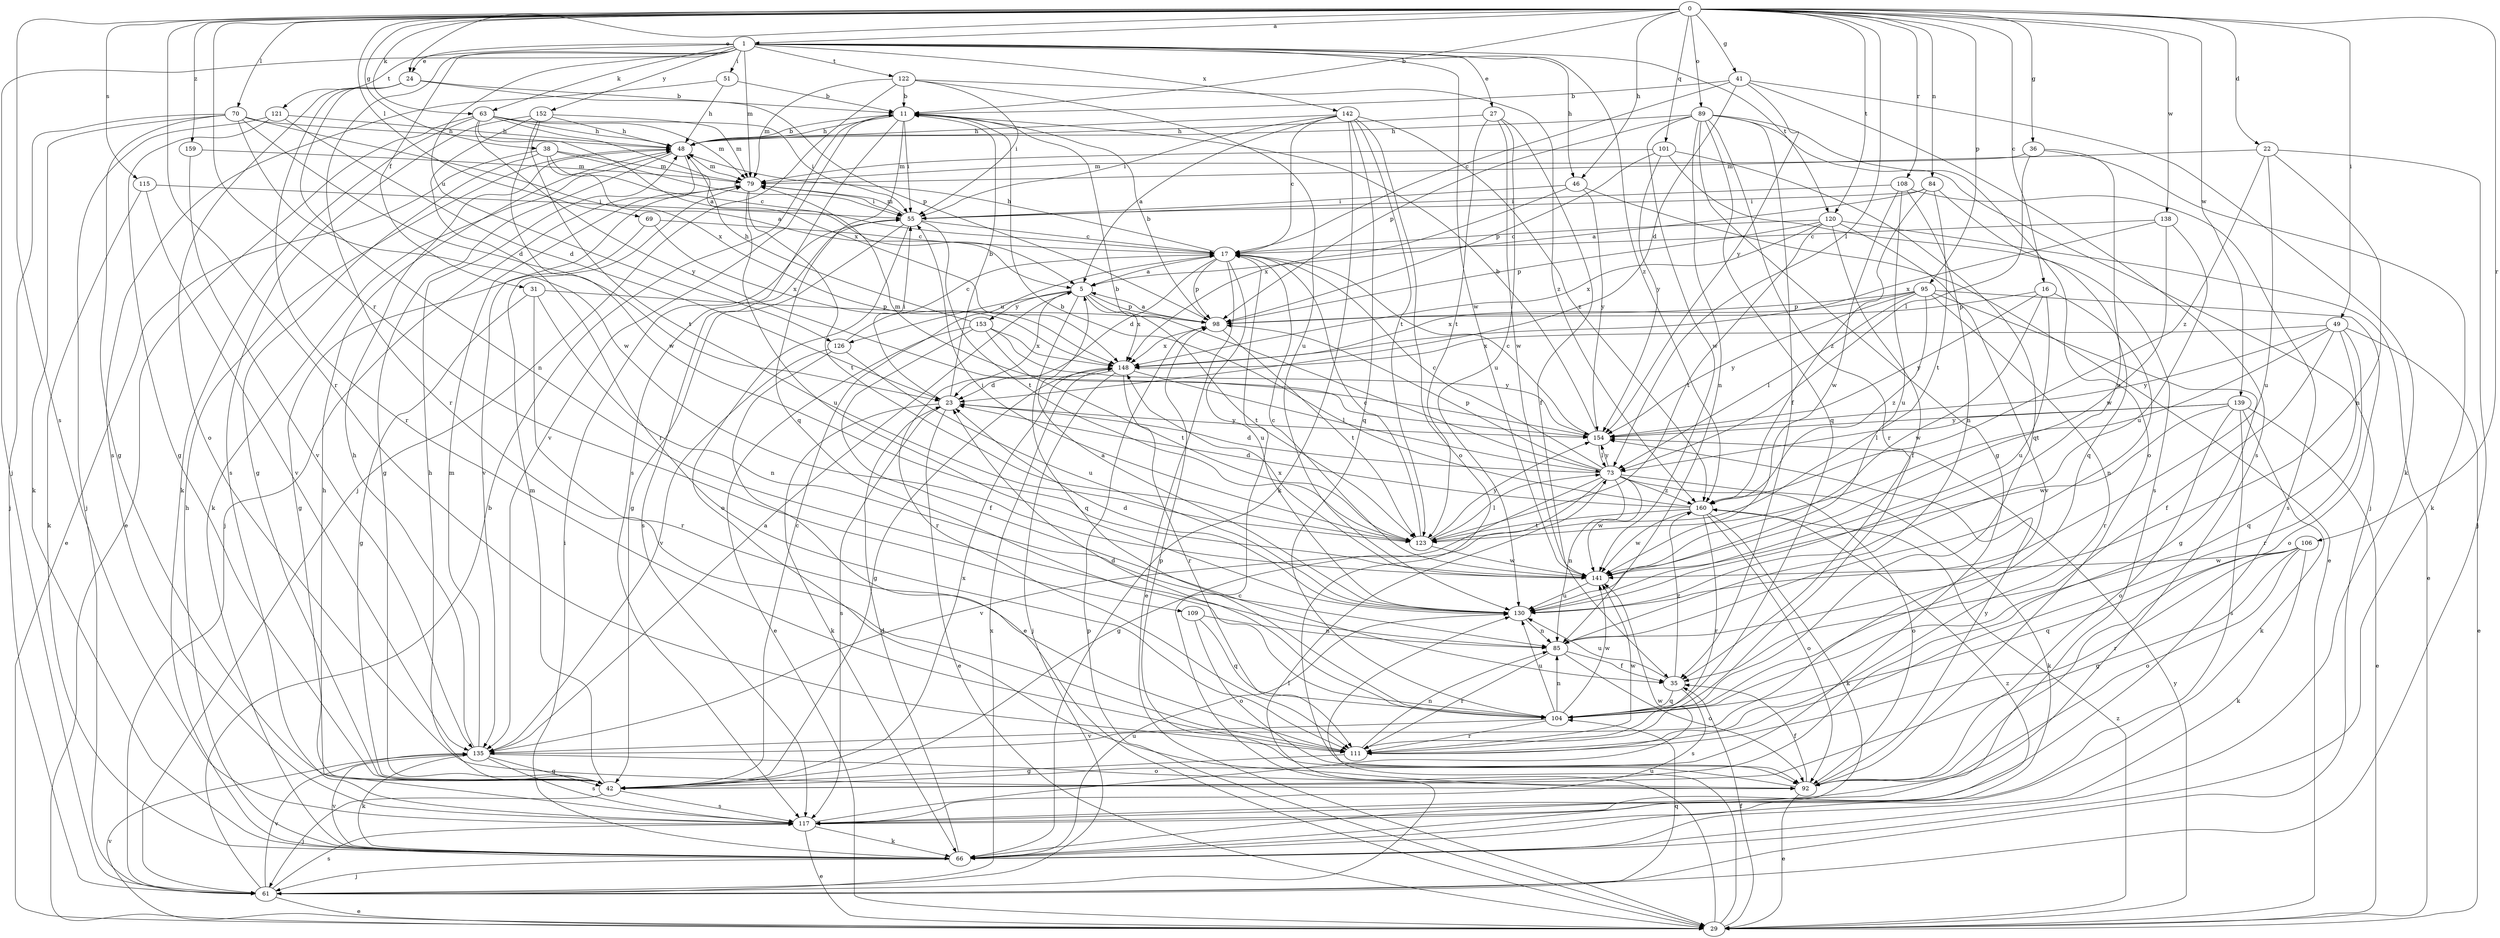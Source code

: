 strict digraph  {
0;
1;
5;
11;
16;
17;
22;
23;
24;
27;
29;
31;
35;
36;
38;
41;
42;
46;
48;
49;
51;
55;
61;
63;
66;
69;
70;
73;
79;
84;
85;
89;
92;
95;
98;
101;
104;
106;
108;
109;
111;
115;
117;
120;
121;
122;
123;
126;
130;
135;
138;
139;
141;
142;
148;
152;
153;
154;
159;
160;
0 -> 1  [label=a];
0 -> 11  [label=b];
0 -> 16  [label=c];
0 -> 22  [label=d];
0 -> 24  [label=e];
0 -> 36  [label=g];
0 -> 38  [label=g];
0 -> 41  [label=g];
0 -> 46  [label=h];
0 -> 49  [label=i];
0 -> 63  [label=k];
0 -> 69  [label=l];
0 -> 70  [label=l];
0 -> 73  [label=l];
0 -> 84  [label=n];
0 -> 89  [label=o];
0 -> 95  [label=p];
0 -> 101  [label=q];
0 -> 106  [label=r];
0 -> 108  [label=r];
0 -> 109  [label=r];
0 -> 111  [label=r];
0 -> 115  [label=s];
0 -> 117  [label=s];
0 -> 120  [label=t];
0 -> 138  [label=w];
0 -> 139  [label=w];
0 -> 159  [label=z];
1 -> 24  [label=e];
1 -> 27  [label=e];
1 -> 31  [label=f];
1 -> 46  [label=h];
1 -> 51  [label=i];
1 -> 61  [label=j];
1 -> 63  [label=k];
1 -> 79  [label=m];
1 -> 111  [label=r];
1 -> 120  [label=t];
1 -> 121  [label=t];
1 -> 122  [label=t];
1 -> 126  [label=u];
1 -> 141  [label=w];
1 -> 142  [label=x];
1 -> 152  [label=y];
1 -> 160  [label=z];
5 -> 98  [label=p];
5 -> 104  [label=q];
5 -> 111  [label=r];
5 -> 123  [label=t];
5 -> 126  [label=u];
5 -> 148  [label=x];
5 -> 153  [label=y];
11 -> 48  [label=h];
11 -> 55  [label=i];
11 -> 104  [label=q];
11 -> 117  [label=s];
11 -> 135  [label=v];
16 -> 85  [label=n];
16 -> 98  [label=p];
16 -> 130  [label=u];
16 -> 141  [label=w];
16 -> 154  [label=y];
17 -> 5  [label=a];
17 -> 23  [label=d];
17 -> 29  [label=e];
17 -> 48  [label=h];
17 -> 98  [label=p];
17 -> 130  [label=u];
22 -> 61  [label=j];
22 -> 79  [label=m];
22 -> 85  [label=n];
22 -> 130  [label=u];
22 -> 160  [label=z];
23 -> 11  [label=b];
23 -> 29  [label=e];
23 -> 55  [label=i];
23 -> 66  [label=k];
23 -> 117  [label=s];
23 -> 154  [label=y];
24 -> 11  [label=b];
24 -> 85  [label=n];
24 -> 92  [label=o];
24 -> 98  [label=p];
24 -> 111  [label=r];
27 -> 35  [label=f];
27 -> 48  [label=h];
27 -> 123  [label=t];
27 -> 130  [label=u];
27 -> 141  [label=w];
29 -> 17  [label=c];
29 -> 35  [label=f];
29 -> 98  [label=p];
29 -> 130  [label=u];
29 -> 135  [label=v];
29 -> 154  [label=y];
29 -> 160  [label=z];
31 -> 42  [label=g];
31 -> 85  [label=n];
31 -> 98  [label=p];
31 -> 111  [label=r];
35 -> 104  [label=q];
35 -> 117  [label=s];
35 -> 130  [label=u];
35 -> 160  [label=z];
36 -> 66  [label=k];
36 -> 73  [label=l];
36 -> 79  [label=m];
36 -> 130  [label=u];
38 -> 5  [label=a];
38 -> 17  [label=c];
38 -> 29  [label=e];
38 -> 42  [label=g];
38 -> 55  [label=i];
38 -> 79  [label=m];
41 -> 11  [label=b];
41 -> 17  [label=c];
41 -> 23  [label=d];
41 -> 66  [label=k];
41 -> 117  [label=s];
41 -> 154  [label=y];
42 -> 17  [label=c];
42 -> 48  [label=h];
42 -> 61  [label=j];
42 -> 79  [label=m];
42 -> 117  [label=s];
42 -> 148  [label=x];
46 -> 29  [label=e];
46 -> 55  [label=i];
46 -> 148  [label=x];
46 -> 154  [label=y];
48 -> 11  [label=b];
48 -> 42  [label=g];
48 -> 61  [label=j];
48 -> 66  [label=k];
48 -> 79  [label=m];
49 -> 29  [label=e];
49 -> 35  [label=f];
49 -> 104  [label=q];
49 -> 111  [label=r];
49 -> 123  [label=t];
49 -> 148  [label=x];
49 -> 154  [label=y];
51 -> 11  [label=b];
51 -> 48  [label=h];
51 -> 117  [label=s];
55 -> 17  [label=c];
55 -> 42  [label=g];
55 -> 79  [label=m];
55 -> 92  [label=o];
55 -> 117  [label=s];
55 -> 123  [label=t];
61 -> 11  [label=b];
61 -> 29  [label=e];
61 -> 73  [label=l];
61 -> 104  [label=q];
61 -> 117  [label=s];
61 -> 135  [label=v];
61 -> 148  [label=x];
63 -> 5  [label=a];
63 -> 29  [label=e];
63 -> 48  [label=h];
63 -> 55  [label=i];
63 -> 66  [label=k];
63 -> 79  [label=m];
63 -> 148  [label=x];
63 -> 154  [label=y];
66 -> 23  [label=d];
66 -> 48  [label=h];
66 -> 55  [label=i];
66 -> 61  [label=j];
66 -> 130  [label=u];
66 -> 135  [label=v];
66 -> 160  [label=z];
69 -> 17  [label=c];
69 -> 42  [label=g];
69 -> 148  [label=x];
70 -> 23  [label=d];
70 -> 42  [label=g];
70 -> 48  [label=h];
70 -> 61  [label=j];
70 -> 66  [label=k];
70 -> 141  [label=w];
70 -> 148  [label=x];
73 -> 11  [label=b];
73 -> 17  [label=c];
73 -> 23  [label=d];
73 -> 42  [label=g];
73 -> 66  [label=k];
73 -> 85  [label=n];
73 -> 92  [label=o];
73 -> 98  [label=p];
73 -> 135  [label=v];
73 -> 141  [label=w];
73 -> 154  [label=y];
73 -> 160  [label=z];
79 -> 55  [label=i];
79 -> 123  [label=t];
79 -> 130  [label=u];
79 -> 135  [label=v];
84 -> 5  [label=a];
84 -> 55  [label=i];
84 -> 104  [label=q];
84 -> 123  [label=t];
84 -> 160  [label=z];
85 -> 35  [label=f];
85 -> 92  [label=o];
85 -> 111  [label=r];
89 -> 35  [label=f];
89 -> 42  [label=g];
89 -> 48  [label=h];
89 -> 61  [label=j];
89 -> 85  [label=n];
89 -> 92  [label=o];
89 -> 98  [label=p];
89 -> 104  [label=q];
89 -> 111  [label=r];
89 -> 141  [label=w];
92 -> 29  [label=e];
92 -> 35  [label=f];
92 -> 98  [label=p];
92 -> 154  [label=y];
95 -> 42  [label=g];
95 -> 73  [label=l];
95 -> 92  [label=o];
95 -> 98  [label=p];
95 -> 111  [label=r];
95 -> 148  [label=x];
95 -> 154  [label=y];
95 -> 160  [label=z];
98 -> 5  [label=a];
98 -> 11  [label=b];
98 -> 123  [label=t];
98 -> 148  [label=x];
101 -> 79  [label=m];
101 -> 98  [label=p];
101 -> 104  [label=q];
101 -> 117  [label=s];
101 -> 154  [label=y];
104 -> 23  [label=d];
104 -> 85  [label=n];
104 -> 111  [label=r];
104 -> 130  [label=u];
104 -> 135  [label=v];
104 -> 141  [label=w];
106 -> 42  [label=g];
106 -> 66  [label=k];
106 -> 92  [label=o];
106 -> 104  [label=q];
106 -> 111  [label=r];
106 -> 141  [label=w];
108 -> 55  [label=i];
108 -> 85  [label=n];
108 -> 117  [label=s];
108 -> 130  [label=u];
108 -> 141  [label=w];
109 -> 85  [label=n];
109 -> 92  [label=o];
109 -> 104  [label=q];
111 -> 42  [label=g];
111 -> 85  [label=n];
111 -> 141  [label=w];
115 -> 55  [label=i];
115 -> 66  [label=k];
115 -> 135  [label=v];
117 -> 29  [label=e];
117 -> 48  [label=h];
117 -> 66  [label=k];
117 -> 141  [label=w];
120 -> 17  [label=c];
120 -> 29  [label=e];
120 -> 35  [label=f];
120 -> 98  [label=p];
120 -> 123  [label=t];
120 -> 135  [label=v];
120 -> 148  [label=x];
121 -> 23  [label=d];
121 -> 42  [label=g];
121 -> 48  [label=h];
121 -> 61  [label=j];
122 -> 11  [label=b];
122 -> 55  [label=i];
122 -> 61  [label=j];
122 -> 79  [label=m];
122 -> 130  [label=u];
122 -> 160  [label=z];
123 -> 17  [label=c];
123 -> 55  [label=i];
123 -> 73  [label=l];
123 -> 141  [label=w];
123 -> 154  [label=y];
126 -> 17  [label=c];
126 -> 29  [label=e];
126 -> 130  [label=u];
126 -> 135  [label=v];
130 -> 5  [label=a];
130 -> 23  [label=d];
130 -> 85  [label=n];
135 -> 5  [label=a];
135 -> 42  [label=g];
135 -> 48  [label=h];
135 -> 66  [label=k];
135 -> 79  [label=m];
135 -> 92  [label=o];
135 -> 117  [label=s];
138 -> 17  [label=c];
138 -> 130  [label=u];
138 -> 141  [label=w];
138 -> 148  [label=x];
139 -> 29  [label=e];
139 -> 66  [label=k];
139 -> 73  [label=l];
139 -> 92  [label=o];
139 -> 117  [label=s];
139 -> 141  [label=w];
139 -> 154  [label=y];
141 -> 17  [label=c];
141 -> 130  [label=u];
141 -> 148  [label=x];
142 -> 5  [label=a];
142 -> 17  [label=c];
142 -> 48  [label=h];
142 -> 55  [label=i];
142 -> 66  [label=k];
142 -> 92  [label=o];
142 -> 104  [label=q];
142 -> 123  [label=t];
142 -> 160  [label=z];
148 -> 23  [label=d];
148 -> 42  [label=g];
148 -> 61  [label=j];
148 -> 73  [label=l];
148 -> 111  [label=r];
152 -> 48  [label=h];
152 -> 79  [label=m];
152 -> 111  [label=r];
152 -> 117  [label=s];
152 -> 123  [label=t];
152 -> 141  [label=w];
153 -> 29  [label=e];
153 -> 35  [label=f];
153 -> 48  [label=h];
153 -> 123  [label=t];
153 -> 148  [label=x];
153 -> 154  [label=y];
154 -> 11  [label=b];
154 -> 17  [label=c];
154 -> 73  [label=l];
154 -> 79  [label=m];
159 -> 79  [label=m];
159 -> 135  [label=v];
160 -> 11  [label=b];
160 -> 23  [label=d];
160 -> 66  [label=k];
160 -> 92  [label=o];
160 -> 111  [label=r];
160 -> 123  [label=t];
160 -> 141  [label=w];
}
